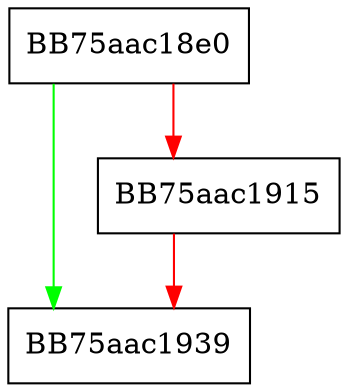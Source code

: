 digraph Reset {
  node [shape="box"];
  graph [splines=ortho];
  BB75aac18e0 -> BB75aac1939 [color="green"];
  BB75aac18e0 -> BB75aac1915 [color="red"];
  BB75aac1915 -> BB75aac1939 [color="red"];
}
